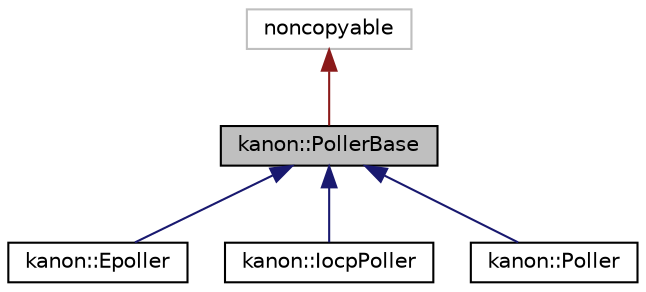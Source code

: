 digraph "kanon::PollerBase"
{
 // INTERACTIVE_SVG=YES
 // LATEX_PDF_SIZE
  bgcolor="transparent";
  edge [fontname="Helvetica",fontsize="10",labelfontname="Helvetica",labelfontsize="10"];
  node [fontname="Helvetica",fontsize="10",shape=record];
  Node1 [label="kanon::PollerBase",height=0.2,width=0.4,color="black", fillcolor="grey75", style="filled", fontcolor="black",tooltip="Abstract base class of Poller and Epoller."];
  Node2 -> Node1 [dir="back",color="firebrick4",fontsize="10",style="solid",fontname="Helvetica"];
  Node2 [label="noncopyable",height=0.2,width=0.4,color="grey75",tooltip=" "];
  Node1 -> Node3 [dir="back",color="midnightblue",fontsize="10",style="solid",fontname="Helvetica"];
  Node3 [label="kanon::Epoller",height=0.2,width=0.4,color="black",URL="$classkanon_1_1Epoller.html",tooltip="Demultiplexer (epoll(2) wrapper)"];
  Node1 -> Node4 [dir="back",color="midnightblue",fontsize="10",style="solid",fontname="Helvetica"];
  Node4 [label="kanon::IocpPoller",height=0.2,width=0.4,color="black",URL="$classkanon_1_1IocpPoller.html",tooltip=" "];
  Node1 -> Node5 [dir="back",color="midnightblue",fontsize="10",style="solid",fontname="Helvetica"];
  Node5 [label="kanon::Poller",height=0.2,width=0.4,color="black",URL="$classkanon_1_1Poller.html",tooltip="Demultiplexer (poll(2) wrapper)"];
}
